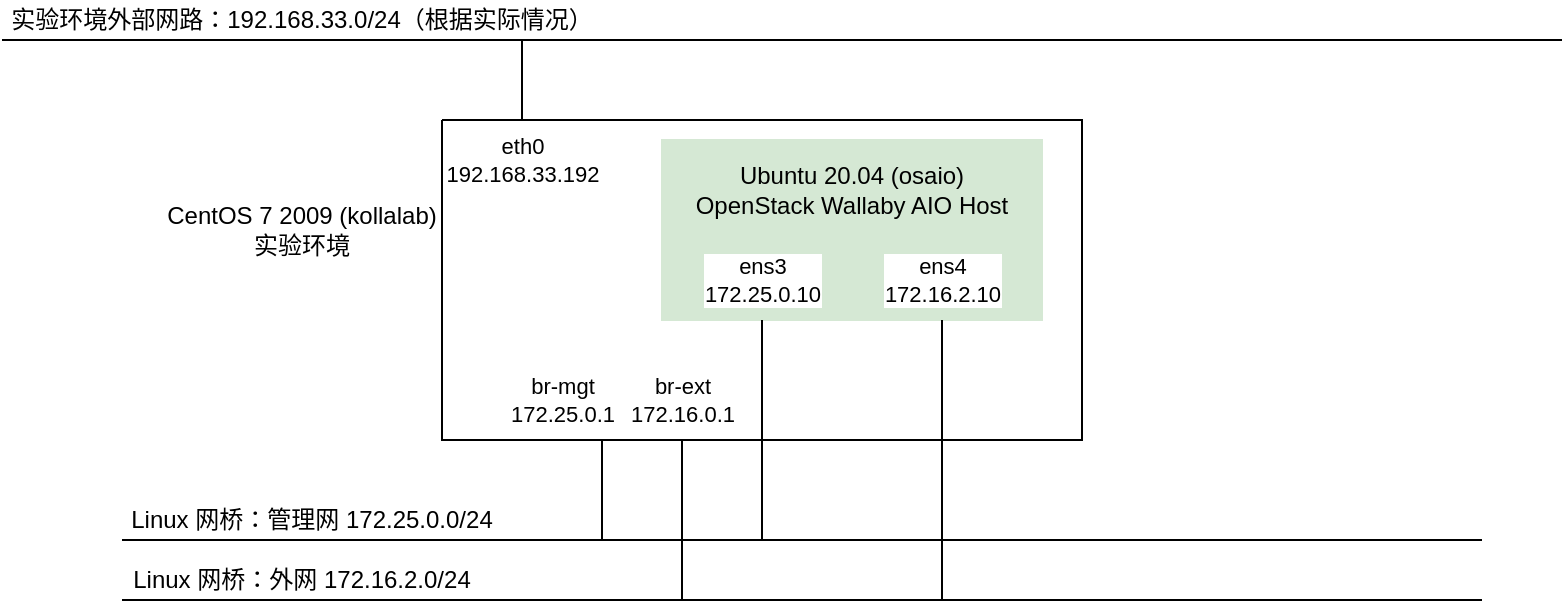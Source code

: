 <mxfile version="19.0.3" type="device"><diagram id="X1F_xyqrKiM9Ic8gVDnB" name="Page-1"><mxGraphModel dx="1376" dy="822" grid="1" gridSize="10" guides="1" tooltips="1" connect="1" arrows="1" fold="1" page="1" pageScale="1" pageWidth="827" pageHeight="1169" math="0" shadow="0"><root><mxCell id="0"/><mxCell id="1" parent="0"/><mxCell id="aRsNnPRLD-YWbIWr9bZs-1" value="" style="endArrow=none;html=1;" parent="1" edge="1"><mxGeometry width="50" height="50" relative="1" as="geometry"><mxPoint x="20" y="120" as="sourcePoint"/><mxPoint x="800" y="120" as="targetPoint"/></mxGeometry></mxCell><mxCell id="aRsNnPRLD-YWbIWr9bZs-2" value="" style="endArrow=none;html=1;" parent="1" edge="1"><mxGeometry width="50" height="50" relative="1" as="geometry"><mxPoint x="80" y="370" as="sourcePoint"/><mxPoint x="760" y="370" as="targetPoint"/></mxGeometry></mxCell><mxCell id="aRsNnPRLD-YWbIWr9bZs-5" value="实验环境外部网路：192.168.33.0/24（根据实际情况）" style="text;html=1;strokeColor=none;fillColor=none;align=center;verticalAlign=middle;whiteSpace=wrap;rounded=0;" parent="1" vertex="1"><mxGeometry x="20" y="100" width="300" height="20" as="geometry"/></mxCell><mxCell id="_5ueyosin1YJUB0l5tDl-1" value="" style="rounded=0;whiteSpace=wrap;html=1;strokeColor=#D5E8D4;fillColor=#D5E8D4;" parent="1" vertex="1"><mxGeometry x="350" y="170" width="190" height="90" as="geometry"/></mxCell><mxCell id="_5ueyosin1YJUB0l5tDl-2" value="" style="endArrow=none;html=1;" parent="1" edge="1"><mxGeometry width="50" height="50" relative="1" as="geometry"><mxPoint x="400" y="260" as="sourcePoint"/><mxPoint x="400" y="370" as="targetPoint"/></mxGeometry></mxCell><mxCell id="S4TBC5i8QXubLnZhizOH-10" value="ens3&lt;br&gt;172.25.0.10" style="edgeLabel;html=1;align=center;verticalAlign=middle;resizable=0;points=[];" parent="_5ueyosin1YJUB0l5tDl-2" vertex="1" connectable="0"><mxGeometry x="-0.715" y="1" relative="1" as="geometry"><mxPoint x="-1" y="-36" as="offset"/></mxGeometry></mxCell><mxCell id="_5ueyosin1YJUB0l5tDl-6" value="" style="endArrow=none;html=1;" parent="1" edge="1"><mxGeometry width="50" height="50" relative="1" as="geometry"><mxPoint x="280" y="160" as="sourcePoint"/><mxPoint x="280" y="120" as="targetPoint"/></mxGeometry></mxCell><mxCell id="S4TBC5i8QXubLnZhizOH-7" value="eth0&lt;br&gt;192.168.33.192" style="edgeLabel;html=1;align=center;verticalAlign=middle;resizable=0;points=[];fillColor=#FFF2CC;" parent="_5ueyosin1YJUB0l5tDl-6" vertex="1" connectable="0"><mxGeometry x="-0.347" y="1" relative="1" as="geometry"><mxPoint x="1" y="33" as="offset"/></mxGeometry></mxCell><mxCell id="_5ueyosin1YJUB0l5tDl-8" value="CentOS 7 2009 (kollalab)&lt;br&gt;实验环境" style="text;html=1;strokeColor=none;fillColor=none;align=center;verticalAlign=middle;whiteSpace=wrap;rounded=0;" parent="1" vertex="1"><mxGeometry x="100" y="200" width="140" height="30" as="geometry"/></mxCell><mxCell id="_5ueyosin1YJUB0l5tDl-9" value="" style="endArrow=none;html=1;startArrow=none;" parent="1" edge="1"><mxGeometry width="50" height="50" relative="1" as="geometry"><mxPoint x="320" y="320" as="sourcePoint"/><mxPoint x="320" y="320" as="targetPoint"/></mxGeometry></mxCell><mxCell id="_5ueyosin1YJUB0l5tDl-11" value="Linux 网桥：管理网 172.25.0.0/24" style="text;html=1;strokeColor=none;fillColor=none;align=center;verticalAlign=middle;whiteSpace=wrap;rounded=0;" parent="1" vertex="1"><mxGeometry x="80" y="350" width="190" height="20" as="geometry"/></mxCell><mxCell id="S4TBC5i8QXubLnZhizOH-1" value="" style="endArrow=none;html=1;" parent="1" edge="1"><mxGeometry width="50" height="50" relative="1" as="geometry"><mxPoint x="80" y="400" as="sourcePoint"/><mxPoint x="760" y="400" as="targetPoint"/></mxGeometry></mxCell><mxCell id="S4TBC5i8QXubLnZhizOH-2" value="br-ext&lt;br&gt;172.16.0.1" style="endArrow=none;html=1;" parent="1" edge="1"><mxGeometry x="1" y="20" width="50" height="50" relative="1" as="geometry"><mxPoint x="360" y="400" as="sourcePoint"/><mxPoint x="360" y="320" as="targetPoint"/><mxPoint x="20" y="-20" as="offset"/></mxGeometry></mxCell><mxCell id="S4TBC5i8QXubLnZhizOH-4" value="Linux 网桥：外网 172.16.2.0/24" style="text;html=1;strokeColor=none;fillColor=none;align=center;verticalAlign=middle;whiteSpace=wrap;rounded=0;" parent="1" vertex="1"><mxGeometry x="80" y="380" width="180" height="20" as="geometry"/></mxCell><mxCell id="S4TBC5i8QXubLnZhizOH-5" value="" style="endArrow=none;html=1;" parent="1" edge="1"><mxGeometry width="50" height="50" relative="1" as="geometry"><mxPoint x="320" y="370" as="sourcePoint"/><mxPoint x="320" y="320" as="targetPoint"/></mxGeometry></mxCell><mxCell id="S4TBC5i8QXubLnZhizOH-6" value="br-mgt&lt;br&gt;172.25.0.1" style="edgeLabel;html=1;align=center;verticalAlign=middle;resizable=0;points=[];" parent="S4TBC5i8QXubLnZhizOH-5" vertex="1" connectable="0"><mxGeometry x="0.247" y="1" relative="1" as="geometry"><mxPoint x="-19" y="-39" as="offset"/></mxGeometry></mxCell><mxCell id="S4TBC5i8QXubLnZhizOH-11" value="" style="endArrow=none;html=1;" parent="1" edge="1"><mxGeometry width="50" height="50" relative="1" as="geometry"><mxPoint x="490" y="260" as="sourcePoint"/><mxPoint x="490" y="400" as="targetPoint"/></mxGeometry></mxCell><mxCell id="S4TBC5i8QXubLnZhizOH-12" value="ens4&lt;br&gt;172.16.2.10" style="edgeLabel;html=1;align=center;verticalAlign=middle;resizable=0;points=[];" parent="S4TBC5i8QXubLnZhizOH-11" vertex="1" connectable="0"><mxGeometry x="-0.715" y="1" relative="1" as="geometry"><mxPoint x="-1" y="-40" as="offset"/></mxGeometry></mxCell><mxCell id="S4TBC5i8QXubLnZhizOH-13" value="Ubuntu 20.04 (osaio)&lt;br&gt;OpenStack Wallaby AIO Host" style="text;html=1;strokeColor=none;fillColor=none;align=center;verticalAlign=middle;whiteSpace=wrap;rounded=0;" parent="1" vertex="1"><mxGeometry x="355" y="170" width="180" height="50" as="geometry"/></mxCell><mxCell id="S4TBC5i8QXubLnZhizOH-16" value="" style="endArrow=none;html=1;rounded=0;fillColor=#D5E8D4;" parent="1" edge="1"><mxGeometry width="50" height="50" relative="1" as="geometry"><mxPoint x="240" y="160" as="sourcePoint"/><mxPoint x="240" y="160" as="targetPoint"/><Array as="points"><mxPoint x="560" y="160"/><mxPoint x="560" y="320"/><mxPoint x="240" y="320"/></Array></mxGeometry></mxCell></root></mxGraphModel></diagram></mxfile>